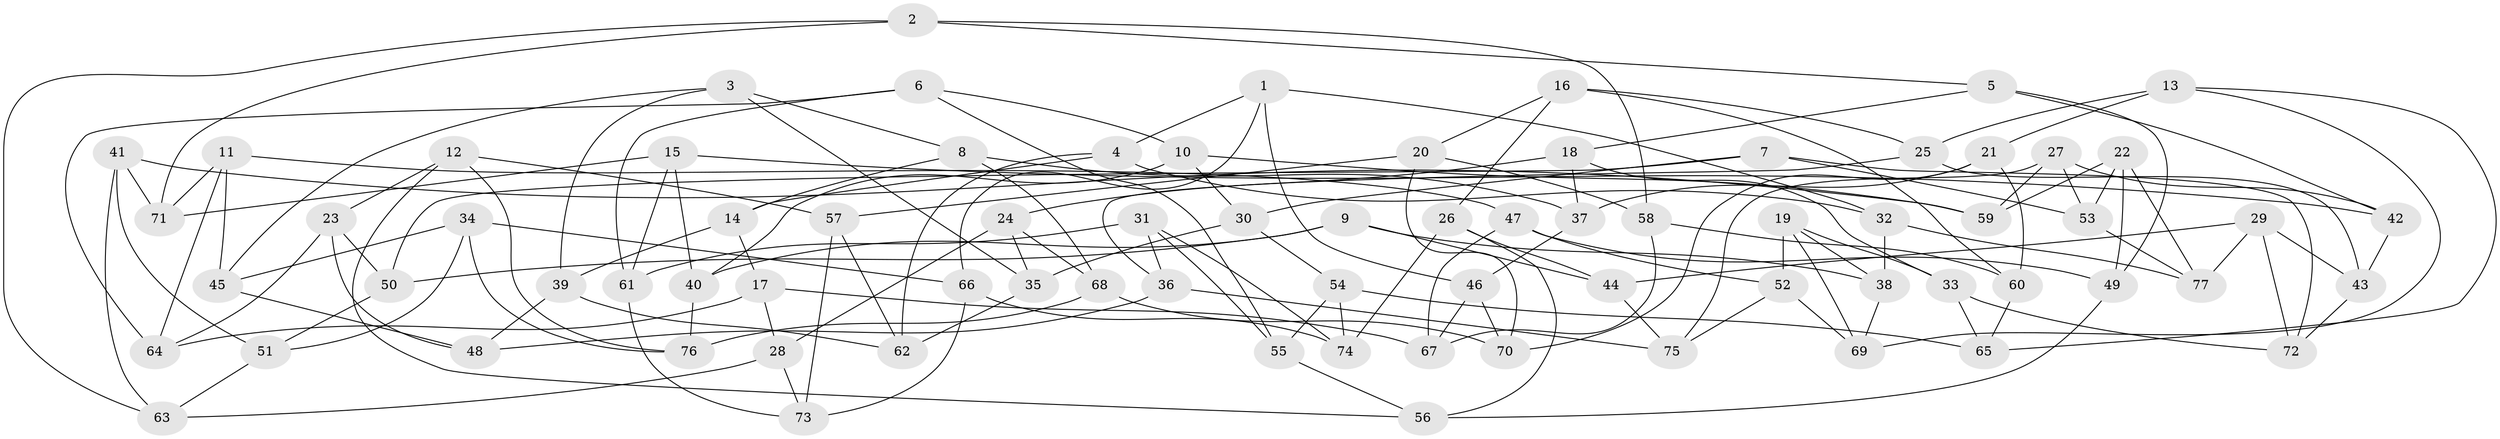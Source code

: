 // coarse degree distribution, {6: 0.6363636363636364, 5: 0.11363636363636363, 4: 0.22727272727272727, 3: 0.022727272727272728}
// Generated by graph-tools (version 1.1) at 2025/42/03/06/25 10:42:16]
// undirected, 77 vertices, 154 edges
graph export_dot {
graph [start="1"]
  node [color=gray90,style=filled];
  1;
  2;
  3;
  4;
  5;
  6;
  7;
  8;
  9;
  10;
  11;
  12;
  13;
  14;
  15;
  16;
  17;
  18;
  19;
  20;
  21;
  22;
  23;
  24;
  25;
  26;
  27;
  28;
  29;
  30;
  31;
  32;
  33;
  34;
  35;
  36;
  37;
  38;
  39;
  40;
  41;
  42;
  43;
  44;
  45;
  46;
  47;
  48;
  49;
  50;
  51;
  52;
  53;
  54;
  55;
  56;
  57;
  58;
  59;
  60;
  61;
  62;
  63;
  64;
  65;
  66;
  67;
  68;
  69;
  70;
  71;
  72;
  73;
  74;
  75;
  76;
  77;
  1 -- 66;
  1 -- 32;
  1 -- 4;
  1 -- 46;
  2 -- 63;
  2 -- 5;
  2 -- 71;
  2 -- 58;
  3 -- 8;
  3 -- 45;
  3 -- 35;
  3 -- 39;
  4 -- 32;
  4 -- 14;
  4 -- 62;
  5 -- 42;
  5 -- 18;
  5 -- 49;
  6 -- 64;
  6 -- 55;
  6 -- 10;
  6 -- 61;
  7 -- 53;
  7 -- 72;
  7 -- 30;
  7 -- 50;
  8 -- 68;
  8 -- 37;
  8 -- 14;
  9 -- 40;
  9 -- 50;
  9 -- 38;
  9 -- 44;
  10 -- 30;
  10 -- 59;
  10 -- 40;
  11 -- 45;
  11 -- 47;
  11 -- 71;
  11 -- 64;
  12 -- 23;
  12 -- 57;
  12 -- 76;
  12 -- 56;
  13 -- 25;
  13 -- 21;
  13 -- 65;
  13 -- 69;
  14 -- 39;
  14 -- 17;
  15 -- 71;
  15 -- 40;
  15 -- 42;
  15 -- 61;
  16 -- 20;
  16 -- 26;
  16 -- 60;
  16 -- 25;
  17 -- 28;
  17 -- 64;
  17 -- 67;
  18 -- 37;
  18 -- 24;
  18 -- 33;
  19 -- 69;
  19 -- 38;
  19 -- 52;
  19 -- 33;
  20 -- 58;
  20 -- 70;
  20 -- 57;
  21 -- 70;
  21 -- 37;
  21 -- 60;
  22 -- 77;
  22 -- 53;
  22 -- 59;
  22 -- 49;
  23 -- 64;
  23 -- 50;
  23 -- 48;
  24 -- 35;
  24 -- 28;
  24 -- 68;
  25 -- 36;
  25 -- 43;
  26 -- 74;
  26 -- 44;
  26 -- 56;
  27 -- 75;
  27 -- 53;
  27 -- 42;
  27 -- 59;
  28 -- 73;
  28 -- 63;
  29 -- 72;
  29 -- 44;
  29 -- 77;
  29 -- 43;
  30 -- 54;
  30 -- 35;
  31 -- 61;
  31 -- 74;
  31 -- 36;
  31 -- 55;
  32 -- 77;
  32 -- 38;
  33 -- 65;
  33 -- 72;
  34 -- 51;
  34 -- 45;
  34 -- 66;
  34 -- 76;
  35 -- 62;
  36 -- 75;
  36 -- 48;
  37 -- 46;
  38 -- 69;
  39 -- 48;
  39 -- 62;
  40 -- 76;
  41 -- 59;
  41 -- 63;
  41 -- 51;
  41 -- 71;
  42 -- 43;
  43 -- 72;
  44 -- 75;
  45 -- 48;
  46 -- 70;
  46 -- 67;
  47 -- 52;
  47 -- 67;
  47 -- 49;
  49 -- 56;
  50 -- 51;
  51 -- 63;
  52 -- 75;
  52 -- 69;
  53 -- 77;
  54 -- 74;
  54 -- 55;
  54 -- 65;
  55 -- 56;
  57 -- 73;
  57 -- 62;
  58 -- 60;
  58 -- 67;
  60 -- 65;
  61 -- 73;
  66 -- 74;
  66 -- 73;
  68 -- 76;
  68 -- 70;
}
